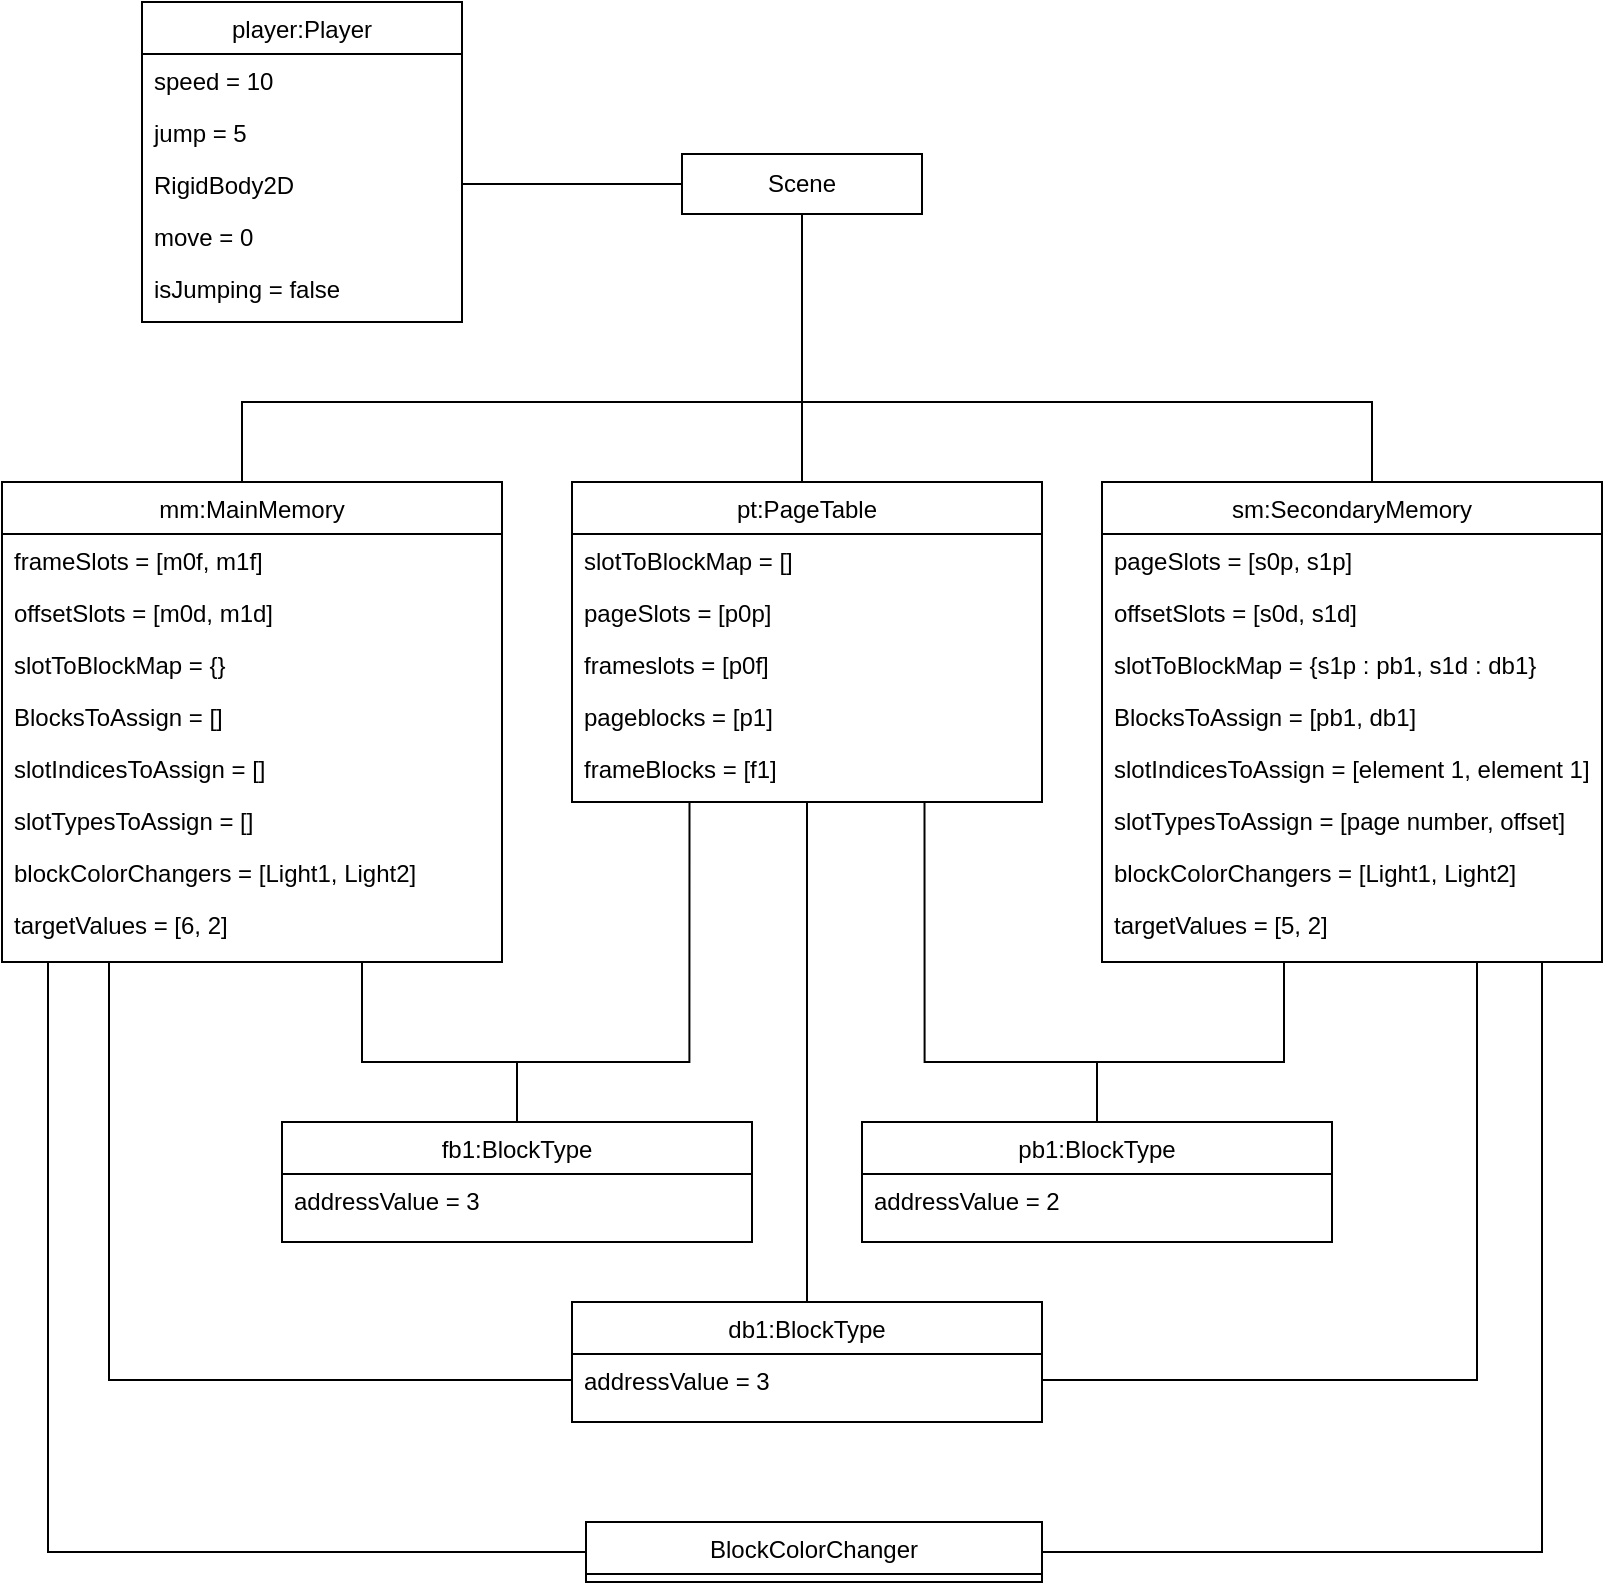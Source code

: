 <mxfile version="26.1.3">
  <diagram id="XDU4UbdjK_8y-OHAIS_u" name="Page-1">
    <mxGraphModel dx="1674" dy="780" grid="1" gridSize="10" guides="1" tooltips="1" connect="1" arrows="1" fold="1" page="1" pageScale="1" pageWidth="850" pageHeight="1100" math="0" shadow="0">
      <root>
        <mxCell id="0" />
        <mxCell id="1" parent="0" />
        <mxCell id="SLdXMpWC4aIWYxyRFHL2-1" value="player:Player" style="swimlane;fontStyle=0;align=center;verticalAlign=top;childLayout=stackLayout;horizontal=1;startSize=26;horizontalStack=0;resizeParent=1;resizeLast=0;collapsible=1;marginBottom=0;rounded=0;shadow=0;strokeWidth=1;" parent="1" vertex="1">
          <mxGeometry x="110" y="40" width="160" height="160" as="geometry">
            <mxRectangle x="230" y="140" width="160" height="26" as="alternateBounds" />
          </mxGeometry>
        </mxCell>
        <mxCell id="SLdXMpWC4aIWYxyRFHL2-2" value="speed = 10" style="text;align=left;verticalAlign=top;spacingLeft=4;spacingRight=4;overflow=hidden;rotatable=0;points=[[0,0.5],[1,0.5]];portConstraint=eastwest;" parent="SLdXMpWC4aIWYxyRFHL2-1" vertex="1">
          <mxGeometry y="26" width="160" height="26" as="geometry" />
        </mxCell>
        <mxCell id="SLdXMpWC4aIWYxyRFHL2-3" value="jump = 5" style="text;align=left;verticalAlign=top;spacingLeft=4;spacingRight=4;overflow=hidden;rotatable=0;points=[[0,0.5],[1,0.5]];portConstraint=eastwest;rounded=0;shadow=0;html=0;" parent="SLdXMpWC4aIWYxyRFHL2-1" vertex="1">
          <mxGeometry y="52" width="160" height="26" as="geometry" />
        </mxCell>
        <mxCell id="SLdXMpWC4aIWYxyRFHL2-4" value="RigidBody2D" style="text;align=left;verticalAlign=top;spacingLeft=4;spacingRight=4;overflow=hidden;rotatable=0;points=[[0,0.5],[1,0.5]];portConstraint=eastwest;rounded=0;shadow=0;html=0;" parent="SLdXMpWC4aIWYxyRFHL2-1" vertex="1">
          <mxGeometry y="78" width="160" height="26" as="geometry" />
        </mxCell>
        <mxCell id="SLdXMpWC4aIWYxyRFHL2-5" value="move = 0" style="text;align=left;verticalAlign=top;spacingLeft=4;spacingRight=4;overflow=hidden;rotatable=0;points=[[0,0.5],[1,0.5]];portConstraint=eastwest;" parent="SLdXMpWC4aIWYxyRFHL2-1" vertex="1">
          <mxGeometry y="104" width="160" height="26" as="geometry" />
        </mxCell>
        <mxCell id="SLdXMpWC4aIWYxyRFHL2-6" value="isJumping = false" style="text;align=left;verticalAlign=top;spacingLeft=4;spacingRight=4;overflow=hidden;rotatable=0;points=[[0,0.5],[1,0.5]];portConstraint=eastwest;rounded=0;shadow=0;html=0;" parent="SLdXMpWC4aIWYxyRFHL2-1" vertex="1">
          <mxGeometry y="130" width="160" height="26" as="geometry" />
        </mxCell>
        <mxCell id="SLdXMpWC4aIWYxyRFHL2-7" style="edgeStyle=orthogonalEdgeStyle;rounded=0;orthogonalLoop=1;jettySize=auto;html=1;entryX=0.5;entryY=0;entryDx=0;entryDy=0;fontSize=12;startSize=8;endSize=8;exitX=0.5;exitY=1;exitDx=0;exitDy=0;endArrow=none;endFill=0;" parent="1" source="SLdXMpWC4aIWYxyRFHL2-16" target="SLdXMpWC4aIWYxyRFHL2-8" edge="1">
          <mxGeometry relative="1" as="geometry">
            <mxPoint x="440.0" y="160" as="sourcePoint" />
            <Array as="points">
              <mxPoint x="440" y="280" />
            </Array>
          </mxGeometry>
        </mxCell>
        <mxCell id="SLdXMpWC4aIWYxyRFHL2-8" value="pt:PageTable" style="swimlane;fontStyle=0;align=center;verticalAlign=top;childLayout=stackLayout;horizontal=1;startSize=26;horizontalStack=0;resizeParent=1;resizeLast=0;collapsible=1;marginBottom=0;rounded=0;shadow=0;strokeWidth=1;" parent="1" vertex="1">
          <mxGeometry x="325" y="280" width="235" height="160" as="geometry">
            <mxRectangle x="230" y="140" width="160" height="26" as="alternateBounds" />
          </mxGeometry>
        </mxCell>
        <mxCell id="SLdXMpWC4aIWYxyRFHL2-9" value="slotToBlockMap = []" style="text;align=left;verticalAlign=top;spacingLeft=4;spacingRight=4;overflow=hidden;rotatable=0;points=[[0,0.5],[1,0.5]];portConstraint=eastwest;rounded=0;shadow=0;html=0;" parent="SLdXMpWC4aIWYxyRFHL2-8" vertex="1">
          <mxGeometry y="26" width="235" height="26" as="geometry" />
        </mxCell>
        <mxCell id="SLdXMpWC4aIWYxyRFHL2-10" value="pageSlots = [p0p]" style="text;align=left;verticalAlign=top;spacingLeft=4;spacingRight=4;overflow=hidden;rotatable=0;points=[[0,0.5],[1,0.5]];portConstraint=eastwest;" parent="SLdXMpWC4aIWYxyRFHL2-8" vertex="1">
          <mxGeometry y="52" width="235" height="26" as="geometry" />
        </mxCell>
        <mxCell id="SLdXMpWC4aIWYxyRFHL2-11" value="frameslots = [p0f]" style="text;align=left;verticalAlign=top;spacingLeft=4;spacingRight=4;overflow=hidden;rotatable=0;points=[[0,0.5],[1,0.5]];portConstraint=eastwest;rounded=0;shadow=0;html=0;" parent="SLdXMpWC4aIWYxyRFHL2-8" vertex="1">
          <mxGeometry y="78" width="235" height="26" as="geometry" />
        </mxCell>
        <mxCell id="SLdXMpWC4aIWYxyRFHL2-12" value="pageblocks = [p1]" style="text;align=left;verticalAlign=top;spacingLeft=4;spacingRight=4;overflow=hidden;rotatable=0;points=[[0,0.5],[1,0.5]];portConstraint=eastwest;rounded=0;shadow=0;html=0;" parent="SLdXMpWC4aIWYxyRFHL2-8" vertex="1">
          <mxGeometry y="104" width="235" height="26" as="geometry" />
        </mxCell>
        <mxCell id="SLdXMpWC4aIWYxyRFHL2-13" value="frameBlocks = [f1]" style="text;align=left;verticalAlign=top;spacingLeft=4;spacingRight=4;overflow=hidden;rotatable=0;points=[[0,0.5],[1,0.5]];portConstraint=eastwest;" parent="SLdXMpWC4aIWYxyRFHL2-8" vertex="1">
          <mxGeometry y="130" width="235" height="26" as="geometry" />
        </mxCell>
        <mxCell id="SLdXMpWC4aIWYxyRFHL2-15" style="edgeStyle=none;curved=1;rounded=0;orthogonalLoop=1;jettySize=auto;html=1;fontSize=12;startSize=8;endSize=8;endArrow=none;endFill=0;entryX=0;entryY=0.5;entryDx=0;entryDy=0;exitX=1;exitY=0.5;exitDx=0;exitDy=0;" parent="1" source="SLdXMpWC4aIWYxyRFHL2-4" target="SLdXMpWC4aIWYxyRFHL2-16" edge="1">
          <mxGeometry relative="1" as="geometry">
            <mxPoint x="230" y="140" as="sourcePoint" />
            <mxPoint x="320" y="130" as="targetPoint" />
          </mxGeometry>
        </mxCell>
        <mxCell id="SLdXMpWC4aIWYxyRFHL2-16" value="Scene" style="rounded=0;whiteSpace=wrap;html=1;" parent="1" vertex="1">
          <mxGeometry x="380" y="116" width="120" height="30" as="geometry" />
        </mxCell>
        <mxCell id="SLdXMpWC4aIWYxyRFHL2-17" style="edgeStyle=orthogonalEdgeStyle;rounded=0;orthogonalLoop=1;jettySize=auto;html=1;entryX=0.5;entryY=1;entryDx=0;entryDy=0;fontSize=12;startSize=8;endSize=8;endArrow=none;endFill=0;exitX=0.5;exitY=0;exitDx=0;exitDy=0;" parent="1" source="SLdXMpWC4aIWYxyRFHL2-29" target="SLdXMpWC4aIWYxyRFHL2-16" edge="1">
          <mxGeometry relative="1" as="geometry">
            <Array as="points">
              <mxPoint x="725" y="240" />
              <mxPoint x="440" y="240" />
            </Array>
            <mxPoint x="540" y="280" as="sourcePoint" />
          </mxGeometry>
        </mxCell>
        <mxCell id="SLdXMpWC4aIWYxyRFHL2-18" style="edgeStyle=orthogonalEdgeStyle;rounded=0;orthogonalLoop=1;jettySize=auto;html=1;entryX=0.5;entryY=1;entryDx=0;entryDy=0;fontSize=12;startSize=8;endSize=8;endArrow=none;endFill=0;" parent="1" source="SLdXMpWC4aIWYxyRFHL2-19" target="SLdXMpWC4aIWYxyRFHL2-16" edge="1">
          <mxGeometry relative="1" as="geometry">
            <Array as="points">
              <mxPoint x="160" y="240" />
              <mxPoint x="440" y="240" />
            </Array>
          </mxGeometry>
        </mxCell>
        <mxCell id="SLdXMpWC4aIWYxyRFHL2-19" value="mm:MainMemory" style="swimlane;fontStyle=0;align=center;verticalAlign=top;childLayout=stackLayout;horizontal=1;startSize=26;horizontalStack=0;resizeParent=1;resizeLast=0;collapsible=1;marginBottom=0;rounded=0;shadow=0;strokeWidth=1;" parent="1" vertex="1">
          <mxGeometry x="40" y="280" width="250" height="240" as="geometry">
            <mxRectangle x="230" y="140" width="160" height="26" as="alternateBounds" />
          </mxGeometry>
        </mxCell>
        <mxCell id="SLdXMpWC4aIWYxyRFHL2-20" value="frameSlots = [m0f, m1f]" style="text;align=left;verticalAlign=top;spacingLeft=4;spacingRight=4;overflow=hidden;rotatable=0;points=[[0,0.5],[1,0.5]];portConstraint=eastwest;" parent="SLdXMpWC4aIWYxyRFHL2-19" vertex="1">
          <mxGeometry y="26" width="250" height="26" as="geometry" />
        </mxCell>
        <mxCell id="SLdXMpWC4aIWYxyRFHL2-21" value="offsetSlots = [m0d, m1d]" style="text;align=left;verticalAlign=top;spacingLeft=4;spacingRight=4;overflow=hidden;rotatable=0;points=[[0,0.5],[1,0.5]];portConstraint=eastwest;rounded=0;shadow=0;html=0;" parent="SLdXMpWC4aIWYxyRFHL2-19" vertex="1">
          <mxGeometry y="52" width="250" height="26" as="geometry" />
        </mxCell>
        <mxCell id="SLdXMpWC4aIWYxyRFHL2-22" value="slotToBlockMap = {}" style="text;align=left;verticalAlign=top;spacingLeft=4;spacingRight=4;overflow=hidden;rotatable=0;points=[[0,0.5],[1,0.5]];portConstraint=eastwest;rounded=0;shadow=0;html=0;" parent="SLdXMpWC4aIWYxyRFHL2-19" vertex="1">
          <mxGeometry y="78" width="250" height="26" as="geometry" />
        </mxCell>
        <mxCell id="SLdXMpWC4aIWYxyRFHL2-23" value="BlocksToAssign = []" style="text;align=left;verticalAlign=top;spacingLeft=4;spacingRight=4;overflow=hidden;rotatable=0;points=[[0,0.5],[1,0.5]];portConstraint=eastwest;rounded=0;shadow=0;html=0;" parent="SLdXMpWC4aIWYxyRFHL2-19" vertex="1">
          <mxGeometry y="104" width="250" height="26" as="geometry" />
        </mxCell>
        <mxCell id="SLdXMpWC4aIWYxyRFHL2-24" value="slotIndicesToAssign = []" style="text;align=left;verticalAlign=top;spacingLeft=4;spacingRight=4;overflow=hidden;rotatable=0;points=[[0,0.5],[1,0.5]];portConstraint=eastwest;rounded=0;shadow=0;html=0;" parent="SLdXMpWC4aIWYxyRFHL2-19" vertex="1">
          <mxGeometry y="130" width="250" height="26" as="geometry" />
        </mxCell>
        <mxCell id="SLdXMpWC4aIWYxyRFHL2-25" value="slotTypesToAssign = []" style="text;align=left;verticalAlign=top;spacingLeft=4;spacingRight=4;overflow=hidden;rotatable=0;points=[[0,0.5],[1,0.5]];portConstraint=eastwest;rounded=0;shadow=0;html=0;" parent="SLdXMpWC4aIWYxyRFHL2-19" vertex="1">
          <mxGeometry y="156" width="250" height="26" as="geometry" />
        </mxCell>
        <mxCell id="SLdXMpWC4aIWYxyRFHL2-26" value="blockColorChangers = [Light1, Light2]" style="text;align=left;verticalAlign=top;spacingLeft=4;spacingRight=4;overflow=hidden;rotatable=0;points=[[0,0.5],[1,0.5]];portConstraint=eastwest;" parent="SLdXMpWC4aIWYxyRFHL2-19" vertex="1">
          <mxGeometry y="182" width="250" height="26" as="geometry" />
        </mxCell>
        <mxCell id="SLdXMpWC4aIWYxyRFHL2-27" value="targetValues = [6, 2]" style="text;align=left;verticalAlign=top;spacingLeft=4;spacingRight=4;overflow=hidden;rotatable=0;points=[[0,0.5],[1,0.5]];portConstraint=eastwest;rounded=0;shadow=0;html=0;" parent="SLdXMpWC4aIWYxyRFHL2-19" vertex="1">
          <mxGeometry y="208" width="250" height="26" as="geometry" />
        </mxCell>
        <mxCell id="SLdXMpWC4aIWYxyRFHL2-29" value="sm:SecondaryMemory" style="swimlane;fontStyle=0;align=center;verticalAlign=top;childLayout=stackLayout;horizontal=1;startSize=26;horizontalStack=0;resizeParent=1;resizeLast=0;collapsible=1;marginBottom=0;rounded=0;shadow=0;strokeWidth=1;" parent="1" vertex="1">
          <mxGeometry x="590" y="280" width="250" height="240" as="geometry">
            <mxRectangle x="230" y="140" width="160" height="26" as="alternateBounds" />
          </mxGeometry>
        </mxCell>
        <mxCell id="SLdXMpWC4aIWYxyRFHL2-30" value="pageSlots = [s0p, s1p]" style="text;align=left;verticalAlign=top;spacingLeft=4;spacingRight=4;overflow=hidden;rotatable=0;points=[[0,0.5],[1,0.5]];portConstraint=eastwest;" parent="SLdXMpWC4aIWYxyRFHL2-29" vertex="1">
          <mxGeometry y="26" width="250" height="26" as="geometry" />
        </mxCell>
        <mxCell id="SLdXMpWC4aIWYxyRFHL2-31" value="offsetSlots = [s0d, s1d]" style="text;align=left;verticalAlign=top;spacingLeft=4;spacingRight=4;overflow=hidden;rotatable=0;points=[[0,0.5],[1,0.5]];portConstraint=eastwest;rounded=0;shadow=0;html=0;" parent="SLdXMpWC4aIWYxyRFHL2-29" vertex="1">
          <mxGeometry y="52" width="250" height="26" as="geometry" />
        </mxCell>
        <mxCell id="SLdXMpWC4aIWYxyRFHL2-32" value="slotToBlockMap = {s1p : pb1, s1d : db1}" style="text;align=left;verticalAlign=top;spacingLeft=4;spacingRight=4;overflow=hidden;rotatable=0;points=[[0,0.5],[1,0.5]];portConstraint=eastwest;rounded=0;shadow=0;html=0;" parent="SLdXMpWC4aIWYxyRFHL2-29" vertex="1">
          <mxGeometry y="78" width="250" height="26" as="geometry" />
        </mxCell>
        <mxCell id="SLdXMpWC4aIWYxyRFHL2-33" value="BlocksToAssign = [pb1, db1]" style="text;align=left;verticalAlign=top;spacingLeft=4;spacingRight=4;overflow=hidden;rotatable=0;points=[[0,0.5],[1,0.5]];portConstraint=eastwest;rounded=0;shadow=0;html=0;" parent="SLdXMpWC4aIWYxyRFHL2-29" vertex="1">
          <mxGeometry y="104" width="250" height="26" as="geometry" />
        </mxCell>
        <mxCell id="SLdXMpWC4aIWYxyRFHL2-34" value="slotIndicesToAssign = [element 1, element 1]" style="text;align=left;verticalAlign=top;spacingLeft=4;spacingRight=4;overflow=hidden;rotatable=0;points=[[0,0.5],[1,0.5]];portConstraint=eastwest;rounded=0;shadow=0;html=0;" parent="SLdXMpWC4aIWYxyRFHL2-29" vertex="1">
          <mxGeometry y="130" width="250" height="26" as="geometry" />
        </mxCell>
        <mxCell id="SLdXMpWC4aIWYxyRFHL2-35" value="slotTypesToAssign = [page number, offset]" style="text;align=left;verticalAlign=top;spacingLeft=4;spacingRight=4;overflow=hidden;rotatable=0;points=[[0,0.5],[1,0.5]];portConstraint=eastwest;rounded=0;shadow=0;html=0;" parent="SLdXMpWC4aIWYxyRFHL2-29" vertex="1">
          <mxGeometry y="156" width="250" height="26" as="geometry" />
        </mxCell>
        <mxCell id="SLdXMpWC4aIWYxyRFHL2-36" value="blockColorChangers = [Light1, Light2]" style="text;align=left;verticalAlign=top;spacingLeft=4;spacingRight=4;overflow=hidden;rotatable=0;points=[[0,0.5],[1,0.5]];portConstraint=eastwest;" parent="SLdXMpWC4aIWYxyRFHL2-29" vertex="1">
          <mxGeometry y="182" width="250" height="26" as="geometry" />
        </mxCell>
        <mxCell id="SLdXMpWC4aIWYxyRFHL2-37" value="targetValues = [5, 2]" style="text;align=left;verticalAlign=top;spacingLeft=4;spacingRight=4;overflow=hidden;rotatable=0;points=[[0,0.5],[1,0.5]];portConstraint=eastwest;rounded=0;shadow=0;html=0;" parent="SLdXMpWC4aIWYxyRFHL2-29" vertex="1">
          <mxGeometry y="208" width="250" height="26" as="geometry" />
        </mxCell>
        <mxCell id="SLdXMpWC4aIWYxyRFHL2-39" style="edgeStyle=orthogonalEdgeStyle;rounded=0;orthogonalLoop=1;jettySize=auto;html=1;entryX=0.5;entryY=1;entryDx=0;entryDy=0;endArrow=none;startFill=0;" parent="1" source="SLdXMpWC4aIWYxyRFHL2-40" target="SLdXMpWC4aIWYxyRFHL2-8" edge="1">
          <mxGeometry relative="1" as="geometry" />
        </mxCell>
        <mxCell id="SLdXMpWC4aIWYxyRFHL2-40" value="db1:BlockType" style="swimlane;fontStyle=0;align=center;verticalAlign=top;childLayout=stackLayout;horizontal=1;startSize=26;horizontalStack=0;resizeParent=1;resizeLast=0;collapsible=1;marginBottom=0;rounded=0;shadow=0;strokeWidth=1;" parent="1" vertex="1">
          <mxGeometry x="325" y="690" width="235" height="60" as="geometry">
            <mxRectangle x="230" y="140" width="160" height="26" as="alternateBounds" />
          </mxGeometry>
        </mxCell>
        <mxCell id="SLdXMpWC4aIWYxyRFHL2-41" value="addressValue = 3" style="text;align=left;verticalAlign=top;spacingLeft=4;spacingRight=4;overflow=hidden;rotatable=0;points=[[0,0.5],[1,0.5]];portConstraint=eastwest;" parent="SLdXMpWC4aIWYxyRFHL2-40" vertex="1">
          <mxGeometry y="26" width="235" height="26" as="geometry" />
        </mxCell>
        <mxCell id="SLdXMpWC4aIWYxyRFHL2-42" style="edgeStyle=orthogonalEdgeStyle;rounded=0;orthogonalLoop=1;jettySize=auto;html=1;entryX=0.25;entryY=1;entryDx=0;entryDy=0;endArrow=none;startFill=0;" parent="1" source="SLdXMpWC4aIWYxyRFHL2-43" target="SLdXMpWC4aIWYxyRFHL2-8" edge="1">
          <mxGeometry relative="1" as="geometry">
            <Array as="points">
              <mxPoint x="298" y="570" />
              <mxPoint x="384" y="570" />
            </Array>
          </mxGeometry>
        </mxCell>
        <mxCell id="SLdXMpWC4aIWYxyRFHL2-43" value="fb1:BlockType" style="swimlane;fontStyle=0;align=center;verticalAlign=top;childLayout=stackLayout;horizontal=1;startSize=26;horizontalStack=0;resizeParent=1;resizeLast=0;collapsible=1;marginBottom=0;rounded=0;shadow=0;strokeWidth=1;" parent="1" vertex="1">
          <mxGeometry x="180" y="600" width="235" height="60" as="geometry">
            <mxRectangle x="230" y="140" width="160" height="26" as="alternateBounds" />
          </mxGeometry>
        </mxCell>
        <mxCell id="SLdXMpWC4aIWYxyRFHL2-44" value="addressValue = 3" style="text;align=left;verticalAlign=top;spacingLeft=4;spacingRight=4;overflow=hidden;rotatable=0;points=[[0,0.5],[1,0.5]];portConstraint=eastwest;" parent="SLdXMpWC4aIWYxyRFHL2-43" vertex="1">
          <mxGeometry y="26" width="235" height="26" as="geometry" />
        </mxCell>
        <mxCell id="SLdXMpWC4aIWYxyRFHL2-45" style="edgeStyle=orthogonalEdgeStyle;rounded=0;orthogonalLoop=1;jettySize=auto;html=1;entryX=0.75;entryY=1;entryDx=0;entryDy=0;endArrow=none;startFill=0;" parent="1" source="SLdXMpWC4aIWYxyRFHL2-46" target="SLdXMpWC4aIWYxyRFHL2-8" edge="1">
          <mxGeometry relative="1" as="geometry">
            <Array as="points">
              <mxPoint x="588" y="570" />
              <mxPoint x="501" y="570" />
            </Array>
          </mxGeometry>
        </mxCell>
        <mxCell id="SLdXMpWC4aIWYxyRFHL2-46" value="pb1:BlockType" style="swimlane;fontStyle=0;align=center;verticalAlign=top;childLayout=stackLayout;horizontal=1;startSize=26;horizontalStack=0;resizeParent=1;resizeLast=0;collapsible=1;marginBottom=0;rounded=0;shadow=0;strokeWidth=1;" parent="1" vertex="1">
          <mxGeometry x="470" y="600" width="235" height="60" as="geometry">
            <mxRectangle x="230" y="140" width="160" height="26" as="alternateBounds" />
          </mxGeometry>
        </mxCell>
        <mxCell id="SLdXMpWC4aIWYxyRFHL2-47" value="addressValue = 2" style="text;align=left;verticalAlign=top;spacingLeft=4;spacingRight=4;overflow=hidden;rotatable=0;points=[[0,0.5],[1,0.5]];portConstraint=eastwest;" parent="SLdXMpWC4aIWYxyRFHL2-46" vertex="1">
          <mxGeometry y="26" width="235" height="26" as="geometry" />
        </mxCell>
        <mxCell id="SLdXMpWC4aIWYxyRFHL2-48" style="edgeStyle=orthogonalEdgeStyle;rounded=0;orthogonalLoop=1;jettySize=auto;html=1;entryX=0.214;entryY=1.231;entryDx=0;entryDy=0;entryPerimeter=0;endArrow=none;startFill=0;" parent="1" source="SLdXMpWC4aIWYxyRFHL2-41" target="SLdXMpWC4aIWYxyRFHL2-27" edge="1">
          <mxGeometry relative="1" as="geometry">
            <mxPoint x="93.5" y="539.402" as="targetPoint" />
            <Array as="points">
              <mxPoint x="94" y="729" />
            </Array>
          </mxGeometry>
        </mxCell>
        <mxCell id="SLdXMpWC4aIWYxyRFHL2-49" style="edgeStyle=orthogonalEdgeStyle;rounded=0;orthogonalLoop=1;jettySize=auto;html=1;entryX=0.75;entryY=1;entryDx=0;entryDy=0;endArrow=none;startFill=0;" parent="1" source="SLdXMpWC4aIWYxyRFHL2-41" target="SLdXMpWC4aIWYxyRFHL2-29" edge="1">
          <mxGeometry relative="1" as="geometry">
            <mxPoint x="778.5" y="539.402" as="targetPoint" />
          </mxGeometry>
        </mxCell>
        <mxCell id="SLdXMpWC4aIWYxyRFHL2-50" style="edgeStyle=orthogonalEdgeStyle;rounded=0;orthogonalLoop=1;jettySize=auto;html=1;endArrow=none;startFill=0;" parent="1" source="SLdXMpWC4aIWYxyRFHL2-46" edge="1">
          <mxGeometry relative="1" as="geometry">
            <mxPoint x="680" y="520" as="targetPoint" />
            <Array as="points">
              <mxPoint x="588" y="570" />
              <mxPoint x="681" y="570" />
            </Array>
          </mxGeometry>
        </mxCell>
        <mxCell id="SLdXMpWC4aIWYxyRFHL2-51" style="edgeStyle=orthogonalEdgeStyle;rounded=0;orthogonalLoop=1;jettySize=auto;html=1;endArrow=none;startFill=0;" parent="1" source="SLdXMpWC4aIWYxyRFHL2-43" edge="1">
          <mxGeometry relative="1" as="geometry">
            <mxPoint x="219" y="520" as="targetPoint" />
            <Array as="points">
              <mxPoint x="298" y="570" />
              <mxPoint x="220" y="570" />
            </Array>
          </mxGeometry>
        </mxCell>
        <mxCell id="SLdXMpWC4aIWYxyRFHL2-52" value="BlockColorChanger" style="swimlane;fontStyle=0;align=center;verticalAlign=top;childLayout=stackLayout;horizontal=1;startSize=26;horizontalStack=0;resizeParent=1;resizeLast=0;collapsible=1;marginBottom=0;rounded=0;shadow=0;strokeWidth=1;" parent="1" vertex="1">
          <mxGeometry x="332" y="800" width="228" height="30" as="geometry">
            <mxRectangle x="230" y="140" width="160" height="26" as="alternateBounds" />
          </mxGeometry>
        </mxCell>
        <mxCell id="SLdXMpWC4aIWYxyRFHL2-53" style="edgeStyle=orthogonalEdgeStyle;rounded=0;orthogonalLoop=1;jettySize=auto;html=1;endArrow=none;startFill=0;" parent="1" source="SLdXMpWC4aIWYxyRFHL2-52" edge="1">
          <mxGeometry relative="1" as="geometry">
            <Array as="points">
              <mxPoint x="63" y="815" />
            </Array>
            <mxPoint x="63" y="520" as="targetPoint" />
          </mxGeometry>
        </mxCell>
        <mxCell id="SLdXMpWC4aIWYxyRFHL2-54" style="edgeStyle=orthogonalEdgeStyle;rounded=0;orthogonalLoop=1;jettySize=auto;html=1;endArrow=none;startFill=0;" parent="1" source="SLdXMpWC4aIWYxyRFHL2-52" edge="1">
          <mxGeometry relative="1" as="geometry">
            <mxPoint x="810" y="520" as="targetPoint" />
            <Array as="points">
              <mxPoint x="810" y="815" />
              <mxPoint x="810" y="541" />
            </Array>
          </mxGeometry>
        </mxCell>
      </root>
    </mxGraphModel>
  </diagram>
</mxfile>
